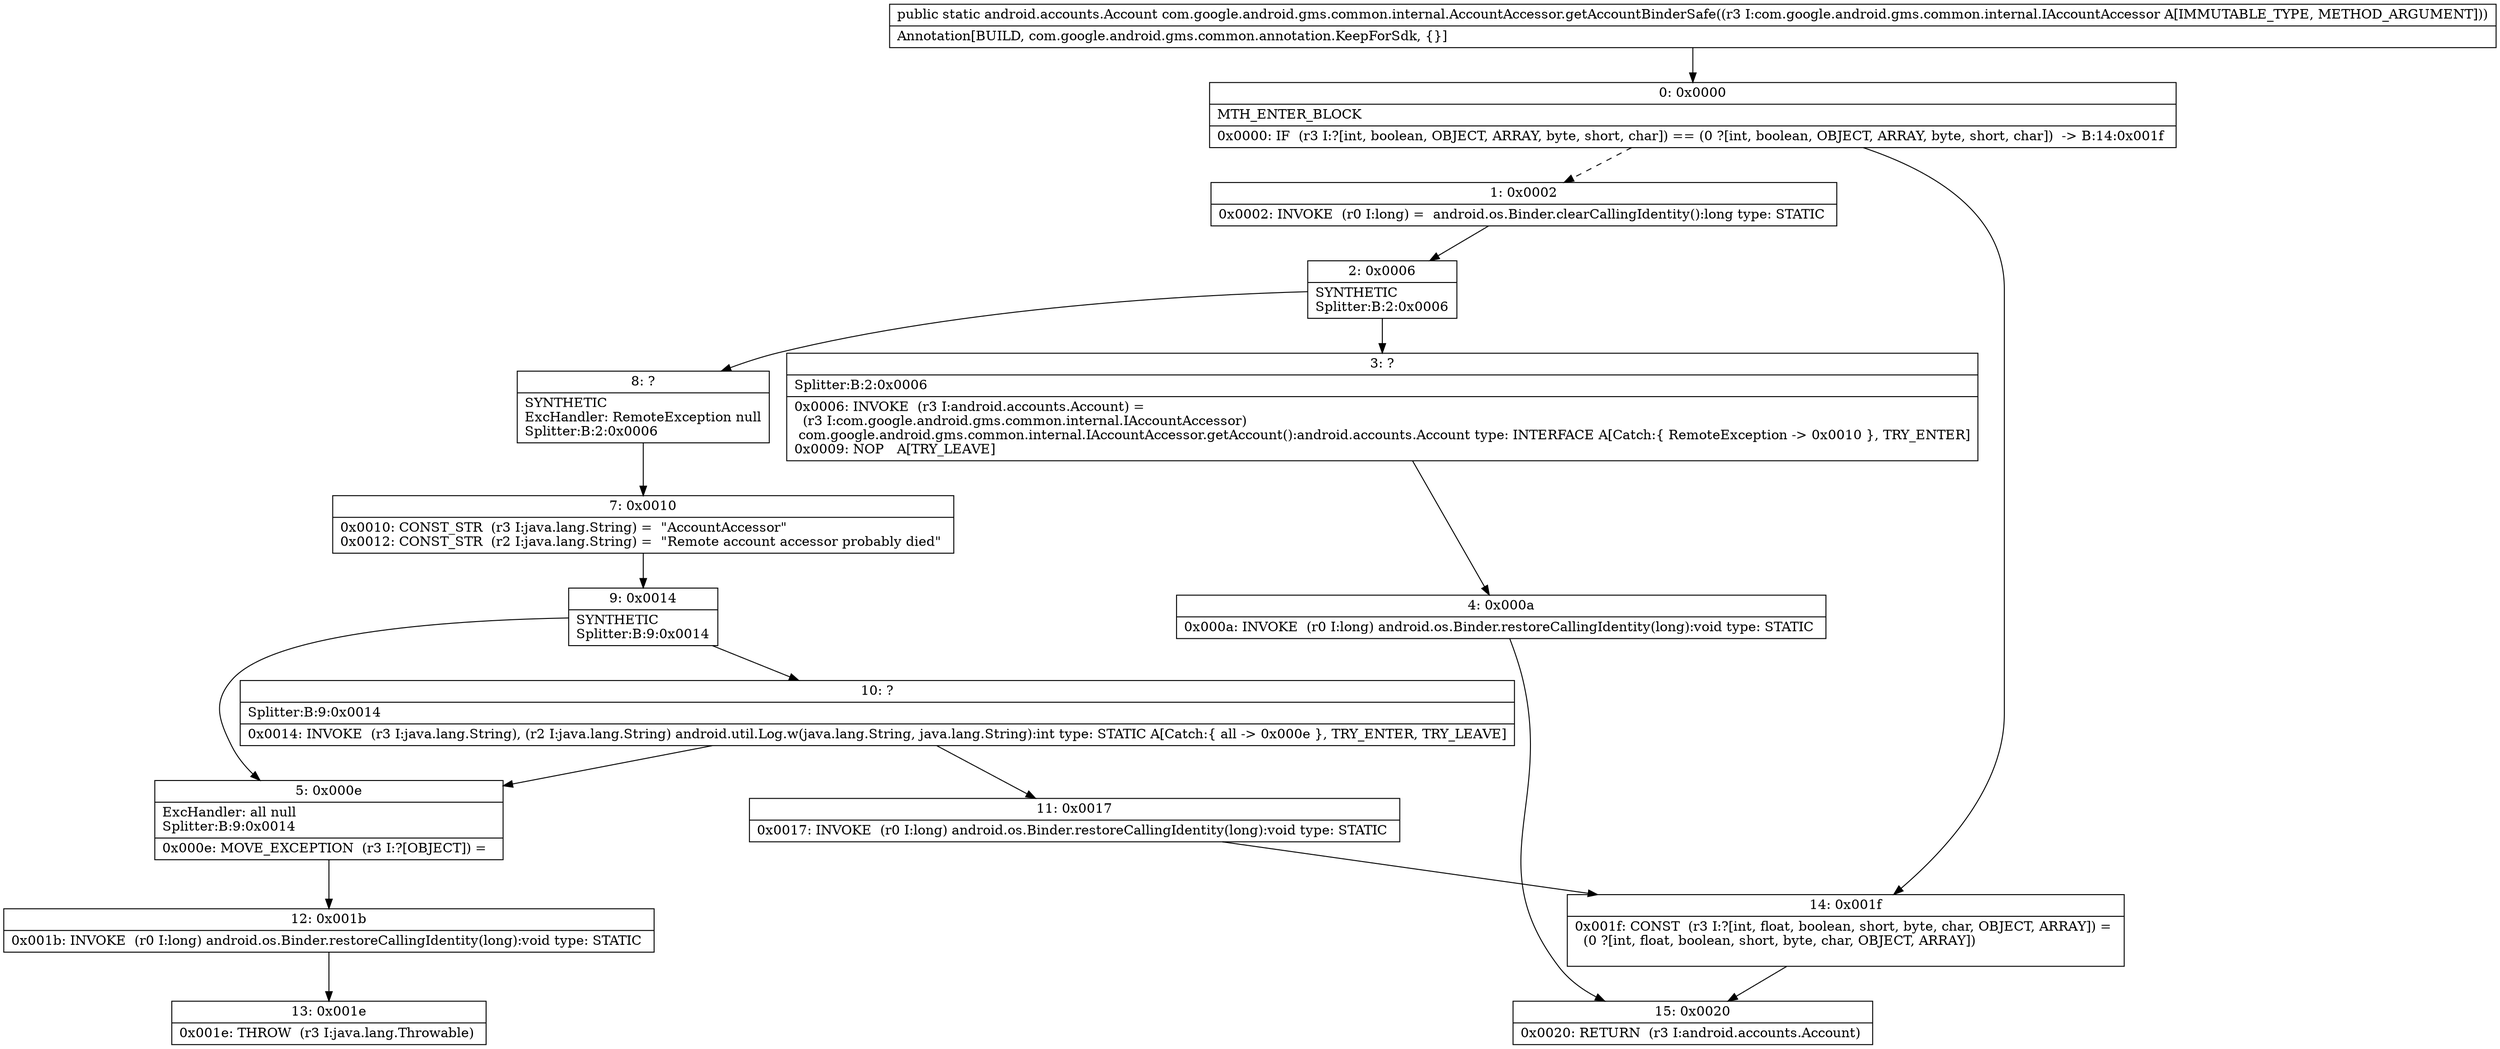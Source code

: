 digraph "CFG forcom.google.android.gms.common.internal.AccountAccessor.getAccountBinderSafe(Lcom\/google\/android\/gms\/common\/internal\/IAccountAccessor;)Landroid\/accounts\/Account;" {
Node_0 [shape=record,label="{0\:\ 0x0000|MTH_ENTER_BLOCK\l|0x0000: IF  (r3 I:?[int, boolean, OBJECT, ARRAY, byte, short, char]) == (0 ?[int, boolean, OBJECT, ARRAY, byte, short, char])  \-\> B:14:0x001f \l}"];
Node_1 [shape=record,label="{1\:\ 0x0002|0x0002: INVOKE  (r0 I:long) =  android.os.Binder.clearCallingIdentity():long type: STATIC \l}"];
Node_2 [shape=record,label="{2\:\ 0x0006|SYNTHETIC\lSplitter:B:2:0x0006\l}"];
Node_3 [shape=record,label="{3\:\ ?|Splitter:B:2:0x0006\l|0x0006: INVOKE  (r3 I:android.accounts.Account) = \l  (r3 I:com.google.android.gms.common.internal.IAccountAccessor)\l com.google.android.gms.common.internal.IAccountAccessor.getAccount():android.accounts.Account type: INTERFACE A[Catch:\{ RemoteException \-\> 0x0010 \}, TRY_ENTER]\l0x0009: NOP   A[TRY_LEAVE]\l}"];
Node_4 [shape=record,label="{4\:\ 0x000a|0x000a: INVOKE  (r0 I:long) android.os.Binder.restoreCallingIdentity(long):void type: STATIC \l}"];
Node_5 [shape=record,label="{5\:\ 0x000e|ExcHandler: all null\lSplitter:B:9:0x0014\l|0x000e: MOVE_EXCEPTION  (r3 I:?[OBJECT]) =  \l}"];
Node_7 [shape=record,label="{7\:\ 0x0010|0x0010: CONST_STR  (r3 I:java.lang.String) =  \"AccountAccessor\" \l0x0012: CONST_STR  (r2 I:java.lang.String) =  \"Remote account accessor probably died\" \l}"];
Node_8 [shape=record,label="{8\:\ ?|SYNTHETIC\lExcHandler: RemoteException null\lSplitter:B:2:0x0006\l}"];
Node_9 [shape=record,label="{9\:\ 0x0014|SYNTHETIC\lSplitter:B:9:0x0014\l}"];
Node_10 [shape=record,label="{10\:\ ?|Splitter:B:9:0x0014\l|0x0014: INVOKE  (r3 I:java.lang.String), (r2 I:java.lang.String) android.util.Log.w(java.lang.String, java.lang.String):int type: STATIC A[Catch:\{ all \-\> 0x000e \}, TRY_ENTER, TRY_LEAVE]\l}"];
Node_11 [shape=record,label="{11\:\ 0x0017|0x0017: INVOKE  (r0 I:long) android.os.Binder.restoreCallingIdentity(long):void type: STATIC \l}"];
Node_12 [shape=record,label="{12\:\ 0x001b|0x001b: INVOKE  (r0 I:long) android.os.Binder.restoreCallingIdentity(long):void type: STATIC \l}"];
Node_13 [shape=record,label="{13\:\ 0x001e|0x001e: THROW  (r3 I:java.lang.Throwable) \l}"];
Node_14 [shape=record,label="{14\:\ 0x001f|0x001f: CONST  (r3 I:?[int, float, boolean, short, byte, char, OBJECT, ARRAY]) = \l  (0 ?[int, float, boolean, short, byte, char, OBJECT, ARRAY])\l \l}"];
Node_15 [shape=record,label="{15\:\ 0x0020|0x0020: RETURN  (r3 I:android.accounts.Account) \l}"];
MethodNode[shape=record,label="{public static android.accounts.Account com.google.android.gms.common.internal.AccountAccessor.getAccountBinderSafe((r3 I:com.google.android.gms.common.internal.IAccountAccessor A[IMMUTABLE_TYPE, METHOD_ARGUMENT]))  | Annotation[BUILD, com.google.android.gms.common.annotation.KeepForSdk, \{\}]\l}"];
MethodNode -> Node_0;
Node_0 -> Node_1[style=dashed];
Node_0 -> Node_14;
Node_1 -> Node_2;
Node_2 -> Node_3;
Node_2 -> Node_8;
Node_3 -> Node_4;
Node_4 -> Node_15;
Node_5 -> Node_12;
Node_7 -> Node_9;
Node_8 -> Node_7;
Node_9 -> Node_10;
Node_9 -> Node_5;
Node_10 -> Node_11;
Node_10 -> Node_5;
Node_11 -> Node_14;
Node_12 -> Node_13;
Node_14 -> Node_15;
}

